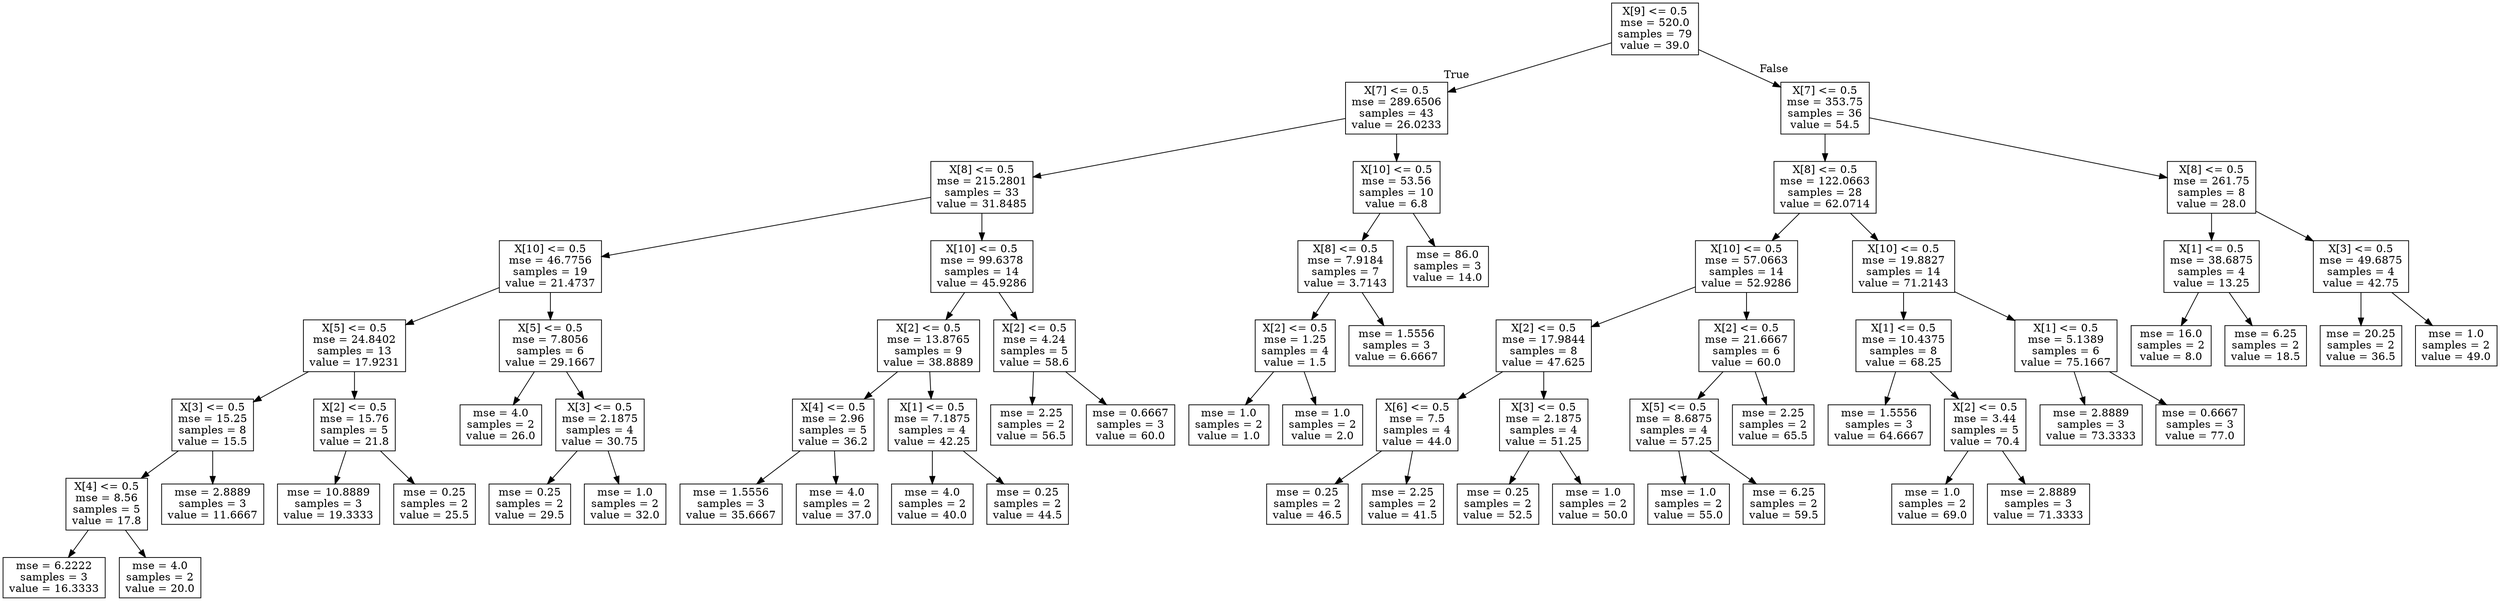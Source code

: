 digraph Tree {
node [shape=box] ;
0 [label="X[9] <= 0.5\nmse = 520.0\nsamples = 79\nvalue = 39.0"] ;
1 [label="X[7] <= 0.5\nmse = 289.6506\nsamples = 43\nvalue = 26.0233"] ;
0 -> 1 [labeldistance=2.5, labelangle=45, headlabel="True"] ;
2 [label="X[8] <= 0.5\nmse = 215.2801\nsamples = 33\nvalue = 31.8485"] ;
1 -> 2 ;
3 [label="X[10] <= 0.5\nmse = 46.7756\nsamples = 19\nvalue = 21.4737"] ;
2 -> 3 ;
4 [label="X[5] <= 0.5\nmse = 24.8402\nsamples = 13\nvalue = 17.9231"] ;
3 -> 4 ;
5 [label="X[3] <= 0.5\nmse = 15.25\nsamples = 8\nvalue = 15.5"] ;
4 -> 5 ;
6 [label="X[4] <= 0.5\nmse = 8.56\nsamples = 5\nvalue = 17.8"] ;
5 -> 6 ;
7 [label="mse = 6.2222\nsamples = 3\nvalue = 16.3333"] ;
6 -> 7 ;
8 [label="mse = 4.0\nsamples = 2\nvalue = 20.0"] ;
6 -> 8 ;
9 [label="mse = 2.8889\nsamples = 3\nvalue = 11.6667"] ;
5 -> 9 ;
10 [label="X[2] <= 0.5\nmse = 15.76\nsamples = 5\nvalue = 21.8"] ;
4 -> 10 ;
11 [label="mse = 10.8889\nsamples = 3\nvalue = 19.3333"] ;
10 -> 11 ;
12 [label="mse = 0.25\nsamples = 2\nvalue = 25.5"] ;
10 -> 12 ;
13 [label="X[5] <= 0.5\nmse = 7.8056\nsamples = 6\nvalue = 29.1667"] ;
3 -> 13 ;
14 [label="mse = 4.0\nsamples = 2\nvalue = 26.0"] ;
13 -> 14 ;
15 [label="X[3] <= 0.5\nmse = 2.1875\nsamples = 4\nvalue = 30.75"] ;
13 -> 15 ;
16 [label="mse = 0.25\nsamples = 2\nvalue = 29.5"] ;
15 -> 16 ;
17 [label="mse = 1.0\nsamples = 2\nvalue = 32.0"] ;
15 -> 17 ;
18 [label="X[10] <= 0.5\nmse = 99.6378\nsamples = 14\nvalue = 45.9286"] ;
2 -> 18 ;
19 [label="X[2] <= 0.5\nmse = 13.8765\nsamples = 9\nvalue = 38.8889"] ;
18 -> 19 ;
20 [label="X[4] <= 0.5\nmse = 2.96\nsamples = 5\nvalue = 36.2"] ;
19 -> 20 ;
21 [label="mse = 1.5556\nsamples = 3\nvalue = 35.6667"] ;
20 -> 21 ;
22 [label="mse = 4.0\nsamples = 2\nvalue = 37.0"] ;
20 -> 22 ;
23 [label="X[1] <= 0.5\nmse = 7.1875\nsamples = 4\nvalue = 42.25"] ;
19 -> 23 ;
24 [label="mse = 4.0\nsamples = 2\nvalue = 40.0"] ;
23 -> 24 ;
25 [label="mse = 0.25\nsamples = 2\nvalue = 44.5"] ;
23 -> 25 ;
26 [label="X[2] <= 0.5\nmse = 4.24\nsamples = 5\nvalue = 58.6"] ;
18 -> 26 ;
27 [label="mse = 2.25\nsamples = 2\nvalue = 56.5"] ;
26 -> 27 ;
28 [label="mse = 0.6667\nsamples = 3\nvalue = 60.0"] ;
26 -> 28 ;
29 [label="X[10] <= 0.5\nmse = 53.56\nsamples = 10\nvalue = 6.8"] ;
1 -> 29 ;
30 [label="X[8] <= 0.5\nmse = 7.9184\nsamples = 7\nvalue = 3.7143"] ;
29 -> 30 ;
31 [label="X[2] <= 0.5\nmse = 1.25\nsamples = 4\nvalue = 1.5"] ;
30 -> 31 ;
32 [label="mse = 1.0\nsamples = 2\nvalue = 1.0"] ;
31 -> 32 ;
33 [label="mse = 1.0\nsamples = 2\nvalue = 2.0"] ;
31 -> 33 ;
34 [label="mse = 1.5556\nsamples = 3\nvalue = 6.6667"] ;
30 -> 34 ;
35 [label="mse = 86.0\nsamples = 3\nvalue = 14.0"] ;
29 -> 35 ;
36 [label="X[7] <= 0.5\nmse = 353.75\nsamples = 36\nvalue = 54.5"] ;
0 -> 36 [labeldistance=2.5, labelangle=-45, headlabel="False"] ;
37 [label="X[8] <= 0.5\nmse = 122.0663\nsamples = 28\nvalue = 62.0714"] ;
36 -> 37 ;
38 [label="X[10] <= 0.5\nmse = 57.0663\nsamples = 14\nvalue = 52.9286"] ;
37 -> 38 ;
39 [label="X[2] <= 0.5\nmse = 17.9844\nsamples = 8\nvalue = 47.625"] ;
38 -> 39 ;
40 [label="X[6] <= 0.5\nmse = 7.5\nsamples = 4\nvalue = 44.0"] ;
39 -> 40 ;
41 [label="mse = 0.25\nsamples = 2\nvalue = 46.5"] ;
40 -> 41 ;
42 [label="mse = 2.25\nsamples = 2\nvalue = 41.5"] ;
40 -> 42 ;
43 [label="X[3] <= 0.5\nmse = 2.1875\nsamples = 4\nvalue = 51.25"] ;
39 -> 43 ;
44 [label="mse = 0.25\nsamples = 2\nvalue = 52.5"] ;
43 -> 44 ;
45 [label="mse = 1.0\nsamples = 2\nvalue = 50.0"] ;
43 -> 45 ;
46 [label="X[2] <= 0.5\nmse = 21.6667\nsamples = 6\nvalue = 60.0"] ;
38 -> 46 ;
47 [label="X[5] <= 0.5\nmse = 8.6875\nsamples = 4\nvalue = 57.25"] ;
46 -> 47 ;
48 [label="mse = 1.0\nsamples = 2\nvalue = 55.0"] ;
47 -> 48 ;
49 [label="mse = 6.25\nsamples = 2\nvalue = 59.5"] ;
47 -> 49 ;
50 [label="mse = 2.25\nsamples = 2\nvalue = 65.5"] ;
46 -> 50 ;
51 [label="X[10] <= 0.5\nmse = 19.8827\nsamples = 14\nvalue = 71.2143"] ;
37 -> 51 ;
52 [label="X[1] <= 0.5\nmse = 10.4375\nsamples = 8\nvalue = 68.25"] ;
51 -> 52 ;
53 [label="mse = 1.5556\nsamples = 3\nvalue = 64.6667"] ;
52 -> 53 ;
54 [label="X[2] <= 0.5\nmse = 3.44\nsamples = 5\nvalue = 70.4"] ;
52 -> 54 ;
55 [label="mse = 1.0\nsamples = 2\nvalue = 69.0"] ;
54 -> 55 ;
56 [label="mse = 2.8889\nsamples = 3\nvalue = 71.3333"] ;
54 -> 56 ;
57 [label="X[1] <= 0.5\nmse = 5.1389\nsamples = 6\nvalue = 75.1667"] ;
51 -> 57 ;
58 [label="mse = 2.8889\nsamples = 3\nvalue = 73.3333"] ;
57 -> 58 ;
59 [label="mse = 0.6667\nsamples = 3\nvalue = 77.0"] ;
57 -> 59 ;
60 [label="X[8] <= 0.5\nmse = 261.75\nsamples = 8\nvalue = 28.0"] ;
36 -> 60 ;
61 [label="X[1] <= 0.5\nmse = 38.6875\nsamples = 4\nvalue = 13.25"] ;
60 -> 61 ;
62 [label="mse = 16.0\nsamples = 2\nvalue = 8.0"] ;
61 -> 62 ;
63 [label="mse = 6.25\nsamples = 2\nvalue = 18.5"] ;
61 -> 63 ;
64 [label="X[3] <= 0.5\nmse = 49.6875\nsamples = 4\nvalue = 42.75"] ;
60 -> 64 ;
65 [label="mse = 20.25\nsamples = 2\nvalue = 36.5"] ;
64 -> 65 ;
66 [label="mse = 1.0\nsamples = 2\nvalue = 49.0"] ;
64 -> 66 ;
}